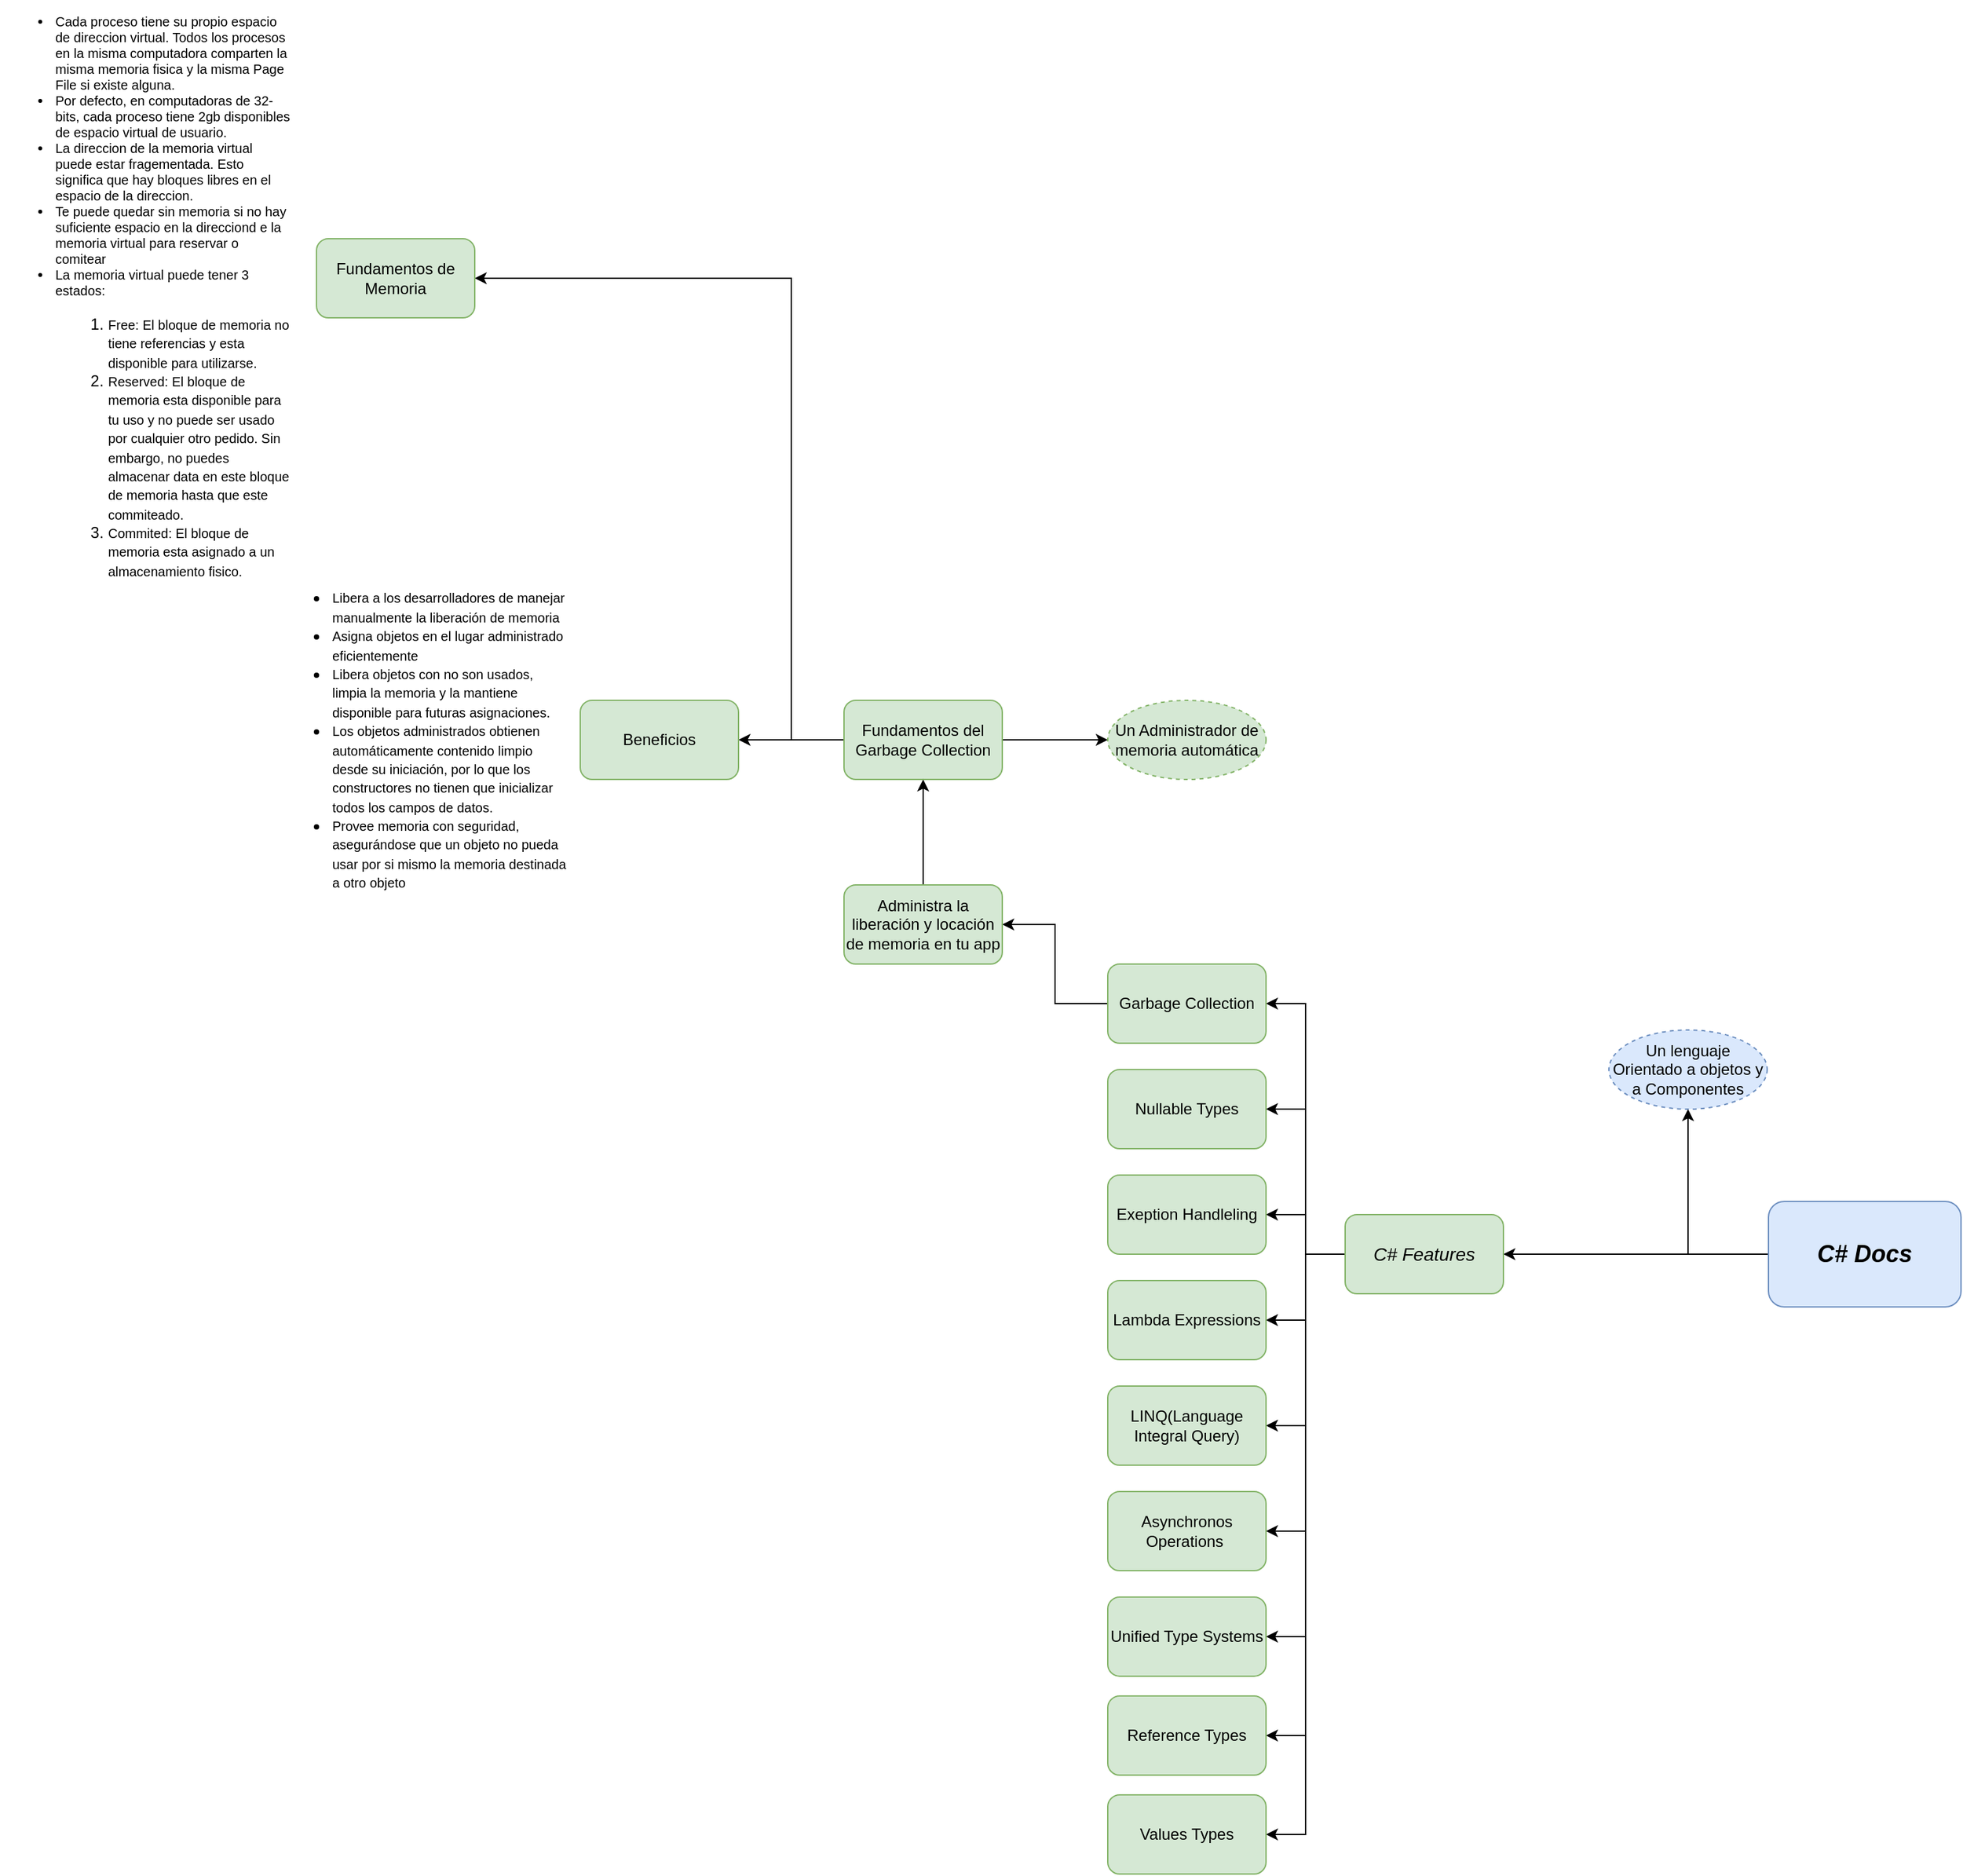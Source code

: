 <mxfile version="15.9.6" type="github">
  <diagram id="Fu0YMkwdqyOP2bC0BSwv" name="Page-1">
    <mxGraphModel dx="2436" dy="1615" grid="1" gridSize="10" guides="1" tooltips="1" connect="1" arrows="1" fold="1" page="1" pageScale="1" pageWidth="827" pageHeight="1169" math="0" shadow="0">
      <root>
        <mxCell id="0" />
        <mxCell id="1" parent="0" />
        <mxCell id="v-CUBowg-yq5M9mI--nE-3" value="" style="edgeStyle=orthogonalEdgeStyle;rounded=0;orthogonalLoop=1;jettySize=auto;html=1;fontSize=18;" parent="1" source="v-CUBowg-yq5M9mI--nE-1" target="v-CUBowg-yq5M9mI--nE-2" edge="1">
          <mxGeometry relative="1" as="geometry" />
        </mxCell>
        <mxCell id="v-CUBowg-yq5M9mI--nE-5" value="" style="edgeStyle=orthogonalEdgeStyle;rounded=0;orthogonalLoop=1;jettySize=auto;html=1;fontSize=18;" parent="1" source="v-CUBowg-yq5M9mI--nE-1" target="v-CUBowg-yq5M9mI--nE-4" edge="1">
          <mxGeometry relative="1" as="geometry" />
        </mxCell>
        <mxCell id="v-CUBowg-yq5M9mI--nE-1" value="&lt;font style=&quot;font-size: 18px&quot;&gt;&lt;b&gt;&lt;i&gt;C# Docs&lt;/i&gt;&lt;/b&gt;&lt;/font&gt;" style="rounded=1;whiteSpace=wrap;html=1;fillColor=#dae8fc;strokeColor=#6c8ebf;" parent="1" vertex="1">
          <mxGeometry x="341" y="180" width="146" height="80" as="geometry" />
        </mxCell>
        <mxCell id="v-CUBowg-yq5M9mI--nE-2" value="Un lenguaje Orientado a objetos y a Componentes" style="ellipse;whiteSpace=wrap;html=1;fillColor=#dae8fc;strokeColor=#6c8ebf;rounded=1;dashed=1;" parent="1" vertex="1">
          <mxGeometry x="220" y="50" width="120" height="60" as="geometry" />
        </mxCell>
        <mxCell id="v-CUBowg-yq5M9mI--nE-7" value="" style="edgeStyle=orthogonalEdgeStyle;rounded=0;orthogonalLoop=1;jettySize=auto;html=1;fontSize=14;fillColor=#d5e8d4;strokeColor=#000000;" parent="1" source="v-CUBowg-yq5M9mI--nE-4" target="v-CUBowg-yq5M9mI--nE-6" edge="1">
          <mxGeometry relative="1" as="geometry">
            <Array as="points">
              <mxPoint x="-10" y="220" />
              <mxPoint x="-10" y="30" />
            </Array>
          </mxGeometry>
        </mxCell>
        <mxCell id="v-CUBowg-yq5M9mI--nE-11" value="" style="edgeStyle=orthogonalEdgeStyle;rounded=0;orthogonalLoop=1;jettySize=auto;html=1;fontSize=14;fillColor=#d5e8d4;strokeColor=#000000;" parent="1" source="v-CUBowg-yq5M9mI--nE-4" target="v-CUBowg-yq5M9mI--nE-10" edge="1">
          <mxGeometry relative="1" as="geometry">
            <Array as="points">
              <mxPoint x="-10" y="220" />
              <mxPoint x="-10" y="110" />
            </Array>
          </mxGeometry>
        </mxCell>
        <mxCell id="v-CUBowg-yq5M9mI--nE-13" value="" style="edgeStyle=orthogonalEdgeStyle;rounded=0;orthogonalLoop=1;jettySize=auto;html=1;fontSize=14;fillColor=#d5e8d4;strokeColor=#000000;" parent="1" source="v-CUBowg-yq5M9mI--nE-4" target="v-CUBowg-yq5M9mI--nE-12" edge="1">
          <mxGeometry relative="1" as="geometry" />
        </mxCell>
        <mxCell id="v-CUBowg-yq5M9mI--nE-15" value="" style="edgeStyle=orthogonalEdgeStyle;rounded=0;orthogonalLoop=1;jettySize=auto;html=1;fontSize=14;fillColor=#d5e8d4;strokeColor=#000000;" parent="1" source="v-CUBowg-yq5M9mI--nE-4" target="v-CUBowg-yq5M9mI--nE-14" edge="1">
          <mxGeometry relative="1" as="geometry" />
        </mxCell>
        <mxCell id="v-CUBowg-yq5M9mI--nE-17" value="" style="edgeStyle=orthogonalEdgeStyle;rounded=0;orthogonalLoop=1;jettySize=auto;html=1;fontSize=14;fillColor=#d5e8d4;strokeColor=#000000;" parent="1" source="v-CUBowg-yq5M9mI--nE-4" target="v-CUBowg-yq5M9mI--nE-16" edge="1">
          <mxGeometry relative="1" as="geometry">
            <Array as="points">
              <mxPoint x="-10" y="220" />
              <mxPoint x="-10" y="350" />
            </Array>
          </mxGeometry>
        </mxCell>
        <mxCell id="v-CUBowg-yq5M9mI--nE-19" value="" style="edgeStyle=orthogonalEdgeStyle;rounded=0;orthogonalLoop=1;jettySize=auto;html=1;fontSize=14;fillColor=#d5e8d4;strokeColor=#000000;" parent="1" source="v-CUBowg-yq5M9mI--nE-4" target="v-CUBowg-yq5M9mI--nE-18" edge="1">
          <mxGeometry relative="1" as="geometry">
            <Array as="points">
              <mxPoint x="-10" y="220" />
              <mxPoint x="-10" y="430" />
            </Array>
          </mxGeometry>
        </mxCell>
        <mxCell id="v-CUBowg-yq5M9mI--nE-21" value="" style="edgeStyle=orthogonalEdgeStyle;rounded=0;orthogonalLoop=1;jettySize=auto;html=1;fontSize=14;fillColor=#d5e8d4;strokeColor=#000000;" parent="1" source="v-CUBowg-yq5M9mI--nE-4" target="v-CUBowg-yq5M9mI--nE-20" edge="1">
          <mxGeometry relative="1" as="geometry">
            <Array as="points">
              <mxPoint x="-10" y="220" />
              <mxPoint x="-10" y="510" />
            </Array>
          </mxGeometry>
        </mxCell>
        <mxCell id="XbEDU2rf98PscCy2KWea-2" value="" style="edgeStyle=orthogonalEdgeStyle;rounded=0;orthogonalLoop=1;jettySize=auto;html=1;" edge="1" parent="1" source="v-CUBowg-yq5M9mI--nE-4" target="XbEDU2rf98PscCy2KWea-1">
          <mxGeometry relative="1" as="geometry">
            <Array as="points">
              <mxPoint x="-10" y="220" />
              <mxPoint x="-10" y="585" />
            </Array>
          </mxGeometry>
        </mxCell>
        <mxCell id="XbEDU2rf98PscCy2KWea-4" value="" style="edgeStyle=orthogonalEdgeStyle;rounded=0;orthogonalLoop=1;jettySize=auto;html=1;" edge="1" parent="1" source="v-CUBowg-yq5M9mI--nE-4" target="XbEDU2rf98PscCy2KWea-3">
          <mxGeometry relative="1" as="geometry">
            <Array as="points">
              <mxPoint x="-10" y="220" />
              <mxPoint x="-10" y="660" />
            </Array>
          </mxGeometry>
        </mxCell>
        <mxCell id="v-CUBowg-yq5M9mI--nE-4" value="&lt;font style=&quot;font-size: 14px&quot;&gt;&lt;i&gt;C# Features&lt;/i&gt;&lt;/font&gt;" style="whiteSpace=wrap;html=1;fillColor=#d5e8d4;strokeColor=#82b366;rounded=1;" parent="1" vertex="1">
          <mxGeometry x="20" y="190" width="120" height="60" as="geometry" />
        </mxCell>
        <mxCell id="XbEDU2rf98PscCy2KWea-6" value="" style="edgeStyle=orthogonalEdgeStyle;rounded=0;orthogonalLoop=1;jettySize=auto;html=1;strokeColor=#000000;" edge="1" parent="1" source="v-CUBowg-yq5M9mI--nE-6" target="XbEDU2rf98PscCy2KWea-5">
          <mxGeometry relative="1" as="geometry" />
        </mxCell>
        <mxCell id="v-CUBowg-yq5M9mI--nE-6" value="Garbage Collection" style="whiteSpace=wrap;html=1;fillColor=#d5e8d4;strokeColor=#82b366;rounded=1;" parent="1" vertex="1">
          <mxGeometry x="-160" width="120" height="60" as="geometry" />
        </mxCell>
        <mxCell id="v-CUBowg-yq5M9mI--nE-10" value="Nullable Types" style="whiteSpace=wrap;html=1;fillColor=#d5e8d4;strokeColor=#82b366;rounded=1;" parent="1" vertex="1">
          <mxGeometry x="-160" y="80" width="120" height="60" as="geometry" />
        </mxCell>
        <mxCell id="v-CUBowg-yq5M9mI--nE-12" value="Exeption Handleling" style="whiteSpace=wrap;html=1;fillColor=#d5e8d4;strokeColor=#82b366;rounded=1;" parent="1" vertex="1">
          <mxGeometry x="-160" y="160" width="120" height="60" as="geometry" />
        </mxCell>
        <mxCell id="v-CUBowg-yq5M9mI--nE-14" value="Lambda Expressions" style="whiteSpace=wrap;html=1;fillColor=#d5e8d4;strokeColor=#82b366;rounded=1;" parent="1" vertex="1">
          <mxGeometry x="-160" y="240" width="120" height="60" as="geometry" />
        </mxCell>
        <mxCell id="v-CUBowg-yq5M9mI--nE-16" value="LINQ(Language Integral Query)" style="whiteSpace=wrap;html=1;fillColor=#d5e8d4;strokeColor=#82b366;rounded=1;" parent="1" vertex="1">
          <mxGeometry x="-160" y="320" width="120" height="60" as="geometry" />
        </mxCell>
        <mxCell id="v-CUBowg-yq5M9mI--nE-18" value="Asynchronos Operations&amp;nbsp;" style="whiteSpace=wrap;html=1;fillColor=#d5e8d4;strokeColor=#82b366;rounded=1;" parent="1" vertex="1">
          <mxGeometry x="-160" y="400" width="120" height="60" as="geometry" />
        </mxCell>
        <mxCell id="v-CUBowg-yq5M9mI--nE-20" value="Unified Type Systems" style="whiteSpace=wrap;html=1;fillColor=#d5e8d4;strokeColor=#82b366;rounded=1;" parent="1" vertex="1">
          <mxGeometry x="-160" y="480" width="120" height="60" as="geometry" />
        </mxCell>
        <mxCell id="XbEDU2rf98PscCy2KWea-1" value="Reference Types" style="whiteSpace=wrap;html=1;fillColor=#d5e8d4;strokeColor=#82b366;rounded=1;" vertex="1" parent="1">
          <mxGeometry x="-160" y="555" width="120" height="60" as="geometry" />
        </mxCell>
        <mxCell id="XbEDU2rf98PscCy2KWea-3" value="Values&amp;nbsp;Types" style="whiteSpace=wrap;html=1;fillColor=#d5e8d4;strokeColor=#82b366;rounded=1;" vertex="1" parent="1">
          <mxGeometry x="-160" y="630" width="120" height="60" as="geometry" />
        </mxCell>
        <mxCell id="XbEDU2rf98PscCy2KWea-8" value="" style="edgeStyle=orthogonalEdgeStyle;rounded=0;orthogonalLoop=1;jettySize=auto;html=1;strokeColor=#000000;" edge="1" parent="1" source="XbEDU2rf98PscCy2KWea-5" target="XbEDU2rf98PscCy2KWea-7">
          <mxGeometry relative="1" as="geometry" />
        </mxCell>
        <mxCell id="XbEDU2rf98PscCy2KWea-5" value="Administra la liberación y locación de memoria en tu app" style="whiteSpace=wrap;html=1;fillColor=#d5e8d4;strokeColor=#82b366;rounded=1;" vertex="1" parent="1">
          <mxGeometry x="-360" y="-60" width="120" height="60" as="geometry" />
        </mxCell>
        <mxCell id="XbEDU2rf98PscCy2KWea-10" value="" style="edgeStyle=orthogonalEdgeStyle;rounded=0;orthogonalLoop=1;jettySize=auto;html=1;strokeColor=#000000;" edge="1" parent="1" source="XbEDU2rf98PscCy2KWea-7" target="XbEDU2rf98PscCy2KWea-9">
          <mxGeometry relative="1" as="geometry" />
        </mxCell>
        <mxCell id="XbEDU2rf98PscCy2KWea-12" value="" style="edgeStyle=orthogonalEdgeStyle;rounded=0;orthogonalLoop=1;jettySize=auto;html=1;strokeColor=#000000;" edge="1" parent="1" source="XbEDU2rf98PscCy2KWea-7" target="XbEDU2rf98PscCy2KWea-11">
          <mxGeometry relative="1" as="geometry" />
        </mxCell>
        <mxCell id="XbEDU2rf98PscCy2KWea-15" value="" style="edgeStyle=orthogonalEdgeStyle;rounded=0;orthogonalLoop=1;jettySize=auto;html=1;fontSize=10;strokeColor=#000000;" edge="1" parent="1" source="XbEDU2rf98PscCy2KWea-7" target="XbEDU2rf98PscCy2KWea-14">
          <mxGeometry relative="1" as="geometry">
            <Array as="points">
              <mxPoint x="-400" y="-170" />
              <mxPoint x="-400" y="-520" />
            </Array>
          </mxGeometry>
        </mxCell>
        <mxCell id="XbEDU2rf98PscCy2KWea-7" value="Fundamentos del Garbage Collection" style="whiteSpace=wrap;html=1;fillColor=#d5e8d4;strokeColor=#82b366;rounded=1;" vertex="1" parent="1">
          <mxGeometry x="-360" y="-200" width="120" height="60" as="geometry" />
        </mxCell>
        <mxCell id="XbEDU2rf98PscCy2KWea-9" value="Un Administrador de memoria automática" style="ellipse;whiteSpace=wrap;html=1;fillColor=#d5e8d4;strokeColor=#82b366;rounded=1;dashed=1;" vertex="1" parent="1">
          <mxGeometry x="-160" y="-200" width="120" height="60" as="geometry" />
        </mxCell>
        <mxCell id="XbEDU2rf98PscCy2KWea-11" value="Beneficios" style="whiteSpace=wrap;html=1;fillColor=#d5e8d4;strokeColor=#82b366;rounded=1;" vertex="1" parent="1">
          <mxGeometry x="-560" y="-200" width="120" height="60" as="geometry" />
        </mxCell>
        <mxCell id="XbEDU2rf98PscCy2KWea-13" value="&lt;ul&gt;&lt;li&gt;&lt;font style=&quot;font-size: 10px&quot;&gt;Libera a los desarrolladores de manejar manualmente la liberación de memoria&lt;/font&gt;&lt;/li&gt;&lt;li&gt;&lt;font style=&quot;font-size: 10px&quot;&gt;Asigna objetos en el lugar administrado eficientemente&lt;/font&gt;&lt;/li&gt;&lt;li&gt;&lt;font style=&quot;font-size: 10px&quot;&gt;Libera objetos con no son usados, limpia la memoria y la mantiene disponible para futuras asignaciones.&lt;/font&gt;&lt;/li&gt;&lt;li&gt;&lt;font style=&quot;font-size: 10px&quot;&gt;Los objetos administrados obtienen automáticamente contenido limpio desde su iniciación, por lo que los constructores no tienen que inicializar todos los campos de datos.&lt;/font&gt;&lt;/li&gt;&lt;li&gt;&lt;span style=&quot;font-size: 10px&quot;&gt;Provee memoria con seguridad, asegurándose&amp;nbsp;que un objeto no pueda usar por si mismo la memoria destinada a otro objeto&lt;/span&gt;&lt;/li&gt;&lt;/ul&gt;" style="text;html=1;strokeColor=none;fillColor=none;align=left;verticalAlign=middle;whiteSpace=wrap;rounded=0;" vertex="1" parent="1">
          <mxGeometry x="-790" y="-185" width="220" height="30" as="geometry" />
        </mxCell>
        <mxCell id="XbEDU2rf98PscCy2KWea-14" value="Fundamentos de Memoria" style="whiteSpace=wrap;html=1;fillColor=#d5e8d4;strokeColor=#82b366;rounded=1;" vertex="1" parent="1">
          <mxGeometry x="-760" y="-550" width="120" height="60" as="geometry" />
        </mxCell>
        <mxCell id="XbEDU2rf98PscCy2KWea-17" value="&lt;ul style=&quot;font-size: 10px&quot;&gt;&lt;li&gt;Cada proceso tiene su propio espacio de direccion virtual. Todos los procesos en la misma computadora comparten la misma memoria fisica y la misma Page File si existe alguna.&lt;/li&gt;&lt;li&gt;Por defecto, en computadoras de 32-bits, cada proceso tiene 2gb disponibles de espacio virtual de usuario.&lt;/li&gt;&lt;li&gt;La direccion de la memoria virtual puede estar fragementada. Esto significa que hay bloques libres en el espacio de la direccion.&lt;/li&gt;&lt;li&gt;Te puede quedar sin memoria si no hay suficiente espacio en la direcciond e la memoria virtual para reservar o comitear&lt;/li&gt;&lt;li&gt;La memoria virtual puede tener 3 estados:&amp;nbsp;&lt;/li&gt;&lt;/ul&gt;&lt;ol&gt;&lt;ol&gt;&lt;li&gt;&lt;span style=&quot;font-size: 10px&quot;&gt;Free: El bloque de memoria no tiene referencias y esta disponible para utilizarse.&amp;nbsp;&lt;/span&gt;&lt;/li&gt;&lt;li&gt;&lt;span style=&quot;font-size: 10px&quot;&gt;Reserved: El bloque de memoria esta disponible para tu uso y no puede ser usado por cualquier otro pedido. Sin embargo, no puedes almacenar data en este bloque de memoria hasta que este commiteado.&amp;nbsp;&lt;/span&gt;&lt;/li&gt;&lt;li&gt;&lt;span style=&quot;font-size: 10px&quot;&gt;Commited: El bloque de memoria esta asignado a un almacenamiento fisico.&lt;/span&gt;&lt;/li&gt;&lt;/ol&gt;&lt;/ol&gt;" style="text;html=1;strokeColor=none;fillColor=none;align=left;verticalAlign=middle;whiteSpace=wrap;rounded=0;" vertex="1" parent="1">
          <mxGeometry x="-1000" y="-520" width="220" height="30" as="geometry" />
        </mxCell>
      </root>
    </mxGraphModel>
  </diagram>
</mxfile>
